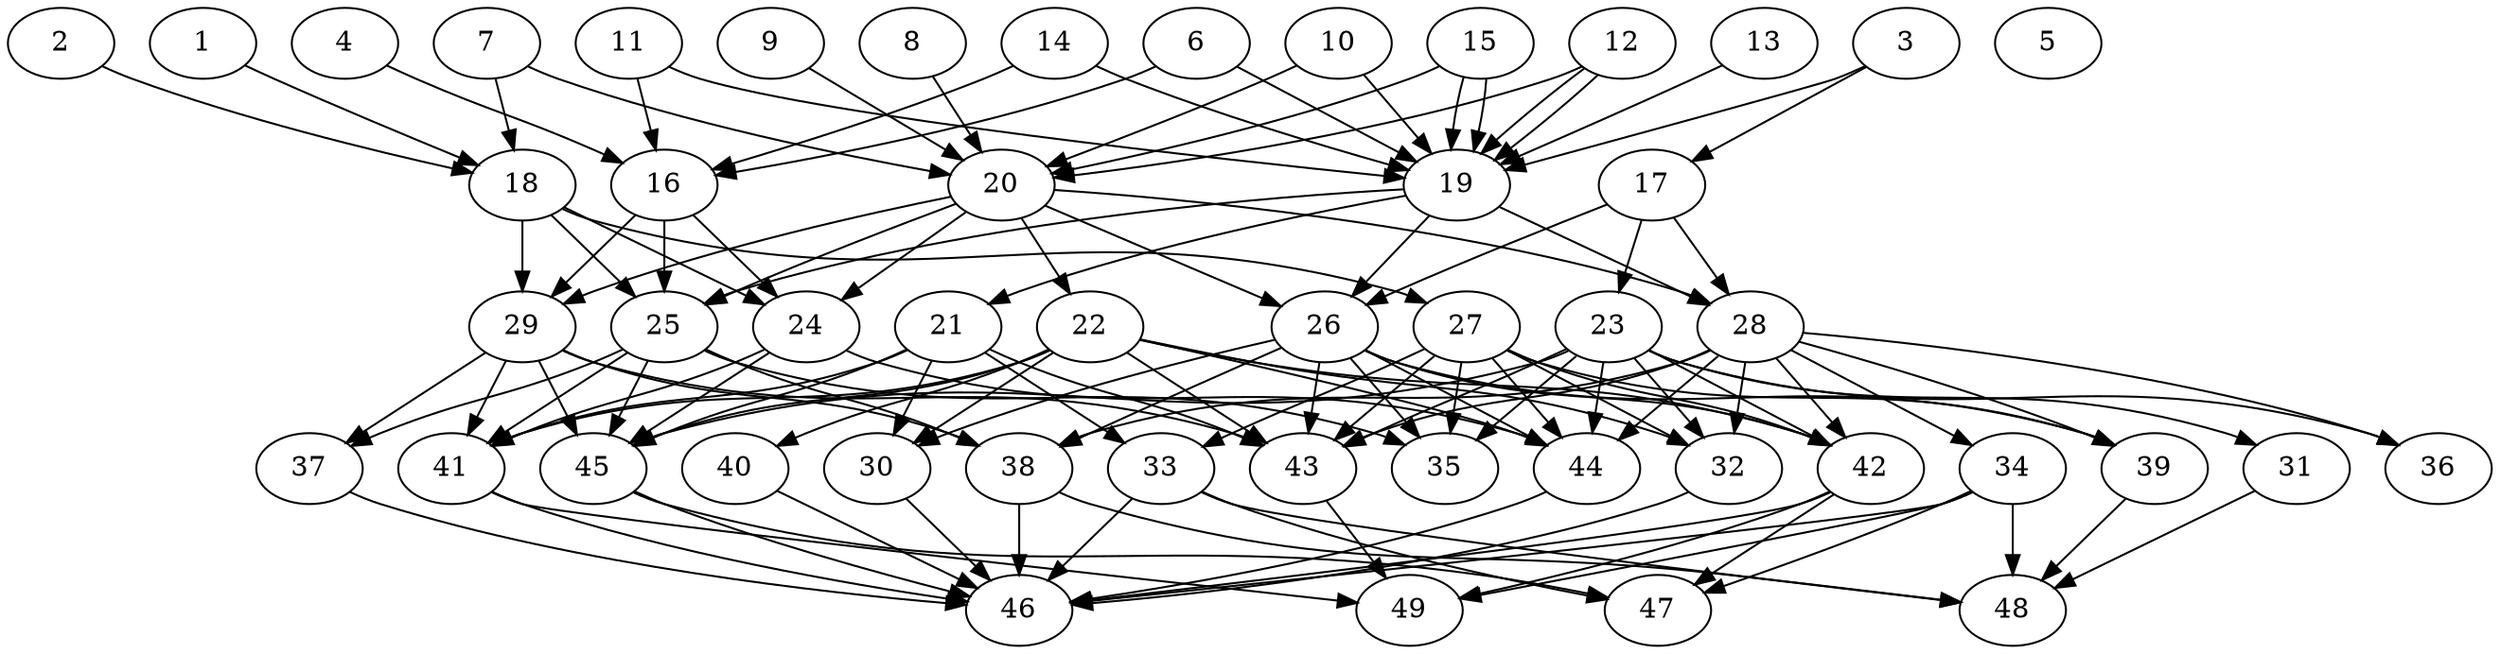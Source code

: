 // DAG (tier=3-complex, mode=compute, n=49, ccr=0.455, fat=0.717, density=0.735, regular=0.325, jump=0.225, mindata=1048576, maxdata=16777216)
// DAG automatically generated by daggen at Sun Aug 24 16:33:35 2025
// /home/ermia/Project/Environments/daggen/bin/daggen --dot --ccr 0.455 --fat 0.717 --regular 0.325 --density 0.735 --jump 0.225 --mindata 1048576 --maxdata 16777216 -n 49 
digraph G {
  1 [size="10259794020829760", alpha="0.00", expect_size="5129897010414880"]
  1 -> 18 [size ="375216932913152"]
  2 [size="185005136730975616", alpha="0.19", expect_size="92502568365487808"]
  2 -> 18 [size ="83024704176128"]
  3 [size="325551625715914375168", alpha="0.04", expect_size="162775812857957187584"]
  3 -> 17 [size ="378590663278592"]
  3 -> 19 [size ="378590663278592"]
  4 [size="18459611745263612", alpha="0.20", expect_size="9229805872631806"]
  4 -> 16 [size ="615669208973312"]
  5 [size="63671055091408552", alpha="0.10", expect_size="31835527545704276"]
  6 [size="4834234869330321", alpha="0.01", expect_size="2417117434665160"]
  6 -> 16 [size ="90028017451008"]
  6 -> 19 [size ="90028017451008"]
  7 [size="10564372297344688", alpha="0.12", expect_size="5282186148672344"]
  7 -> 18 [size ="864215367680000"]
  7 -> 20 [size ="864215367680000"]
  8 [size="151063809077201076224", alpha="0.13", expect_size="75531904538600538112"]
  8 -> 20 [size ="226915210231808"]
  9 [size="7686621858998900", alpha="0.10", expect_size="3843310929499450"]
  9 -> 20 [size ="382999086497792"]
  10 [size="1778758736303508992", alpha="0.07", expect_size="889379368151754496"]
  10 -> 19 [size ="2221937786880000"]
  10 -> 20 [size ="2221937786880000"]
  11 [size="2542112827587688398848", alpha="0.06", expect_size="1271056413793844199424"]
  11 -> 16 [size ="1490115281027072"]
  11 -> 19 [size ="1490115281027072"]
  12 [size="600077119663659548672", alpha="0.04", expect_size="300038559831829774336"]
  12 -> 19 [size ="569151693258752"]
  12 -> 19 [size ="569151693258752"]
  12 -> 20 [size ="569151693258752"]
  13 [size="3556891555013257592832", alpha="0.01", expect_size="1778445777506628796416"]
  13 -> 19 [size ="1864105136750592"]
  14 [size="2550705555041228423168", alpha="0.08", expect_size="1275352777520614211584"]
  14 -> 16 [size ="1493471269486592"]
  14 -> 19 [size ="1493471269486592"]
  15 [size="591810313227469848576", alpha="0.15", expect_size="295905156613734924288"]
  15 -> 19 [size ="563912437137408"]
  15 -> 19 [size ="563912437137408"]
  15 -> 20 [size ="563912437137408"]
  16 [size="1498450722029568000000", alpha="0.01", expect_size="749225361014784000000"]
  16 -> 24 [size ="1047574609920000"]
  16 -> 25 [size ="1047574609920000"]
  16 -> 29 [size ="1047574609920000"]
  17 [size="15236465697031716864", alpha="0.02", expect_size="7618232848515858432"]
  17 -> 23 [size ="49167653142528"]
  17 -> 26 [size ="49167653142528"]
  17 -> 28 [size ="49167653142528"]
  18 [size="386524793867589056", alpha="0.20", expect_size="193262396933794528"]
  18 -> 24 [size ="138615246028800"]
  18 -> 25 [size ="138615246028800"]
  18 -> 27 [size ="138615246028800"]
  18 -> 29 [size ="138615246028800"]
  19 [size="316146345759706", alpha="0.11", expect_size="158073172879853"]
  19 -> 21 [size ="35047067353088"]
  19 -> 25 [size ="35047067353088"]
  19 -> 26 [size ="35047067353088"]
  19 -> 28 [size ="35047067353088"]
  20 [size="4347558800872578", alpha="0.01", expect_size="2173779400436289"]
  20 -> 22 [size ="107271640055808"]
  20 -> 24 [size ="107271640055808"]
  20 -> 25 [size ="107271640055808"]
  20 -> 26 [size ="107271640055808"]
  20 -> 28 [size ="107271640055808"]
  20 -> 29 [size ="107271640055808"]
  21 [size="1251548940744182784", alpha="0.07", expect_size="625774470372091392"]
  21 -> 30 [size ="794337097023488"]
  21 -> 33 [size ="794337097023488"]
  21 -> 41 [size ="794337097023488"]
  21 -> 43 [size ="794337097023488"]
  21 -> 45 [size ="794337097023488"]
  22 [size="34765952435612648", alpha="0.06", expect_size="17382976217806324"]
  22 -> 30 [size ="1677214928076800"]
  22 -> 32 [size ="1677214928076800"]
  22 -> 40 [size ="1677214928076800"]
  22 -> 41 [size ="1677214928076800"]
  22 -> 42 [size ="1677214928076800"]
  22 -> 43 [size ="1677214928076800"]
  22 -> 44 [size ="1677214928076800"]
  22 -> 45 [size ="1677214928076800"]
  23 [size="4166927697089325568", alpha="0.10", expect_size="2083463848544662784"]
  23 -> 31 [size ="1700544016023552"]
  23 -> 32 [size ="1700544016023552"]
  23 -> 35 [size ="1700544016023552"]
  23 -> 36 [size ="1700544016023552"]
  23 -> 42 [size ="1700544016023552"]
  23 -> 43 [size ="1700544016023552"]
  23 -> 44 [size ="1700544016023552"]
  23 -> 45 [size ="1700544016023552"]
  24 [size="1443620357004771459072", alpha="0.15", expect_size="721810178502385729536"]
  24 -> 41 [size ="1021861378916352"]
  24 -> 44 [size ="1021861378916352"]
  24 -> 45 [size ="1021861378916352"]
  25 [size="646234645987713875968", alpha="0.14", expect_size="323117322993856937984"]
  25 -> 35 [size ="597975621435392"]
  25 -> 37 [size ="597975621435392"]
  25 -> 38 [size ="597975621435392"]
  25 -> 41 [size ="597975621435392"]
  25 -> 45 [size ="597975621435392"]
  26 [size="15085921226381590528", alpha="0.03", expect_size="7542960613190795264"]
  26 -> 30 [size ="48843248893952"]
  26 -> 35 [size ="48843248893952"]
  26 -> 38 [size ="48843248893952"]
  26 -> 39 [size ="48843248893952"]
  26 -> 42 [size ="48843248893952"]
  26 -> 43 [size ="48843248893952"]
  26 -> 44 [size ="48843248893952"]
  27 [size="15937425407821500", alpha="0.09", expect_size="7968712703910750"]
  27 -> 32 [size ="255419054292992"]
  27 -> 33 [size ="255419054292992"]
  27 -> 35 [size ="255419054292992"]
  27 -> 39 [size ="255419054292992"]
  27 -> 42 [size ="255419054292992"]
  27 -> 43 [size ="255419054292992"]
  27 -> 44 [size ="255419054292992"]
  28 [size="1132207911238276096", alpha="0.02", expect_size="566103955619138048"]
  28 -> 32 [size ="758028475301888"]
  28 -> 34 [size ="758028475301888"]
  28 -> 36 [size ="758028475301888"]
  28 -> 38 [size ="758028475301888"]
  28 -> 39 [size ="758028475301888"]
  28 -> 42 [size ="758028475301888"]
  28 -> 43 [size ="758028475301888"]
  28 -> 44 [size ="758028475301888"]
  29 [size="80991787185626688", alpha="0.15", expect_size="40495893592813344"]
  29 -> 37 [size ="1825788995305472"]
  29 -> 38 [size ="1825788995305472"]
  29 -> 41 [size ="1825788995305472"]
  29 -> 43 [size ="1825788995305472"]
  29 -> 45 [size ="1825788995305472"]
  30 [size="3265315740389503664128", alpha="0.15", expect_size="1632657870194751832064"]
  30 -> 46 [size ="1760786804375552"]
  31 [size="280302963185617", alpha="0.14", expect_size="140151481592808"]
  31 -> 48 [size ="18399245631488"]
  32 [size="1000729777453104365568", alpha="0.01", expect_size="500364888726552182784"]
  32 -> 46 [size ="800389167316992"]
  33 [size="2009392759172941824", alpha="0.00", expect_size="1004696379586470912"]
  33 -> 46 [size ="1905599679823872"]
  33 -> 47 [size ="1905599679823872"]
  33 -> 48 [size ="1905599679823872"]
  34 [size="808873979684245733376", alpha="0.16", expect_size="404436989842122866688"]
  34 -> 46 [size ="694507964203008"]
  34 -> 47 [size ="694507964203008"]
  34 -> 48 [size ="694507964203008"]
  34 -> 49 [size ="694507964203008"]
  35 [size="22538589796966064", alpha="0.19", expect_size="11269294898483032"]
  36 [size="587949892005817344", alpha="0.04", expect_size="293974946002908672"]
  37 [size="20732246233783304", alpha="0.07", expect_size="10366123116891652"]
  37 -> 46 [size ="538751604359168"]
  38 [size="2511906438905856000000", alpha="0.17", expect_size="1255953219452928000000"]
  38 -> 46 [size ="1478287687680000"]
  38 -> 48 [size ="1478287687680000"]
  39 [size="28016463261156245504", alpha="0.14", expect_size="14008231630578122752"]
  39 -> 48 [size ="73795893198848"]
  40 [size="221021068802687712", alpha="0.01", expect_size="110510534401343856"]
  40 -> 46 [size ="84722289999872"]
  41 [size="4389775826131998", alpha="0.14", expect_size="2194887913065999"]
  41 -> 46 [size ="125570423717888"]
  41 -> 49 [size ="125570423717888"]
  42 [size="3458317966964129005568", alpha="0.06", expect_size="1729158983482064502784"]
  42 -> 46 [size ="1829503596756992"]
  42 -> 47 [size ="1829503596756992"]
  42 -> 49 [size ="1829503596756992"]
  43 [size="2170054017405504", alpha="0.07", expect_size="1085027008702752"]
  43 -> 49 [size ="40822623961088"]
  44 [size="1217244975459825876992", alpha="0.01", expect_size="608622487729912938496"]
  44 -> 46 [size ="912028998828032"]
  45 [size="2686676383860967604224", alpha="0.12", expect_size="1343338191930483802112"]
  45 -> 46 [size ="1546085684215808"]
  45 -> 47 [size ="1546085684215808"]
  46 [size="19459931807691768", alpha="0.12", expect_size="9729965903845884"]
  47 [size="89886334261704752", alpha="0.19", expect_size="44943167130852376"]
  48 [size="18360788286093312", alpha="0.01", expect_size="9180394143046656"]
  49 [size="791136928117746040832", alpha="0.08", expect_size="395568464058873020416"]
}